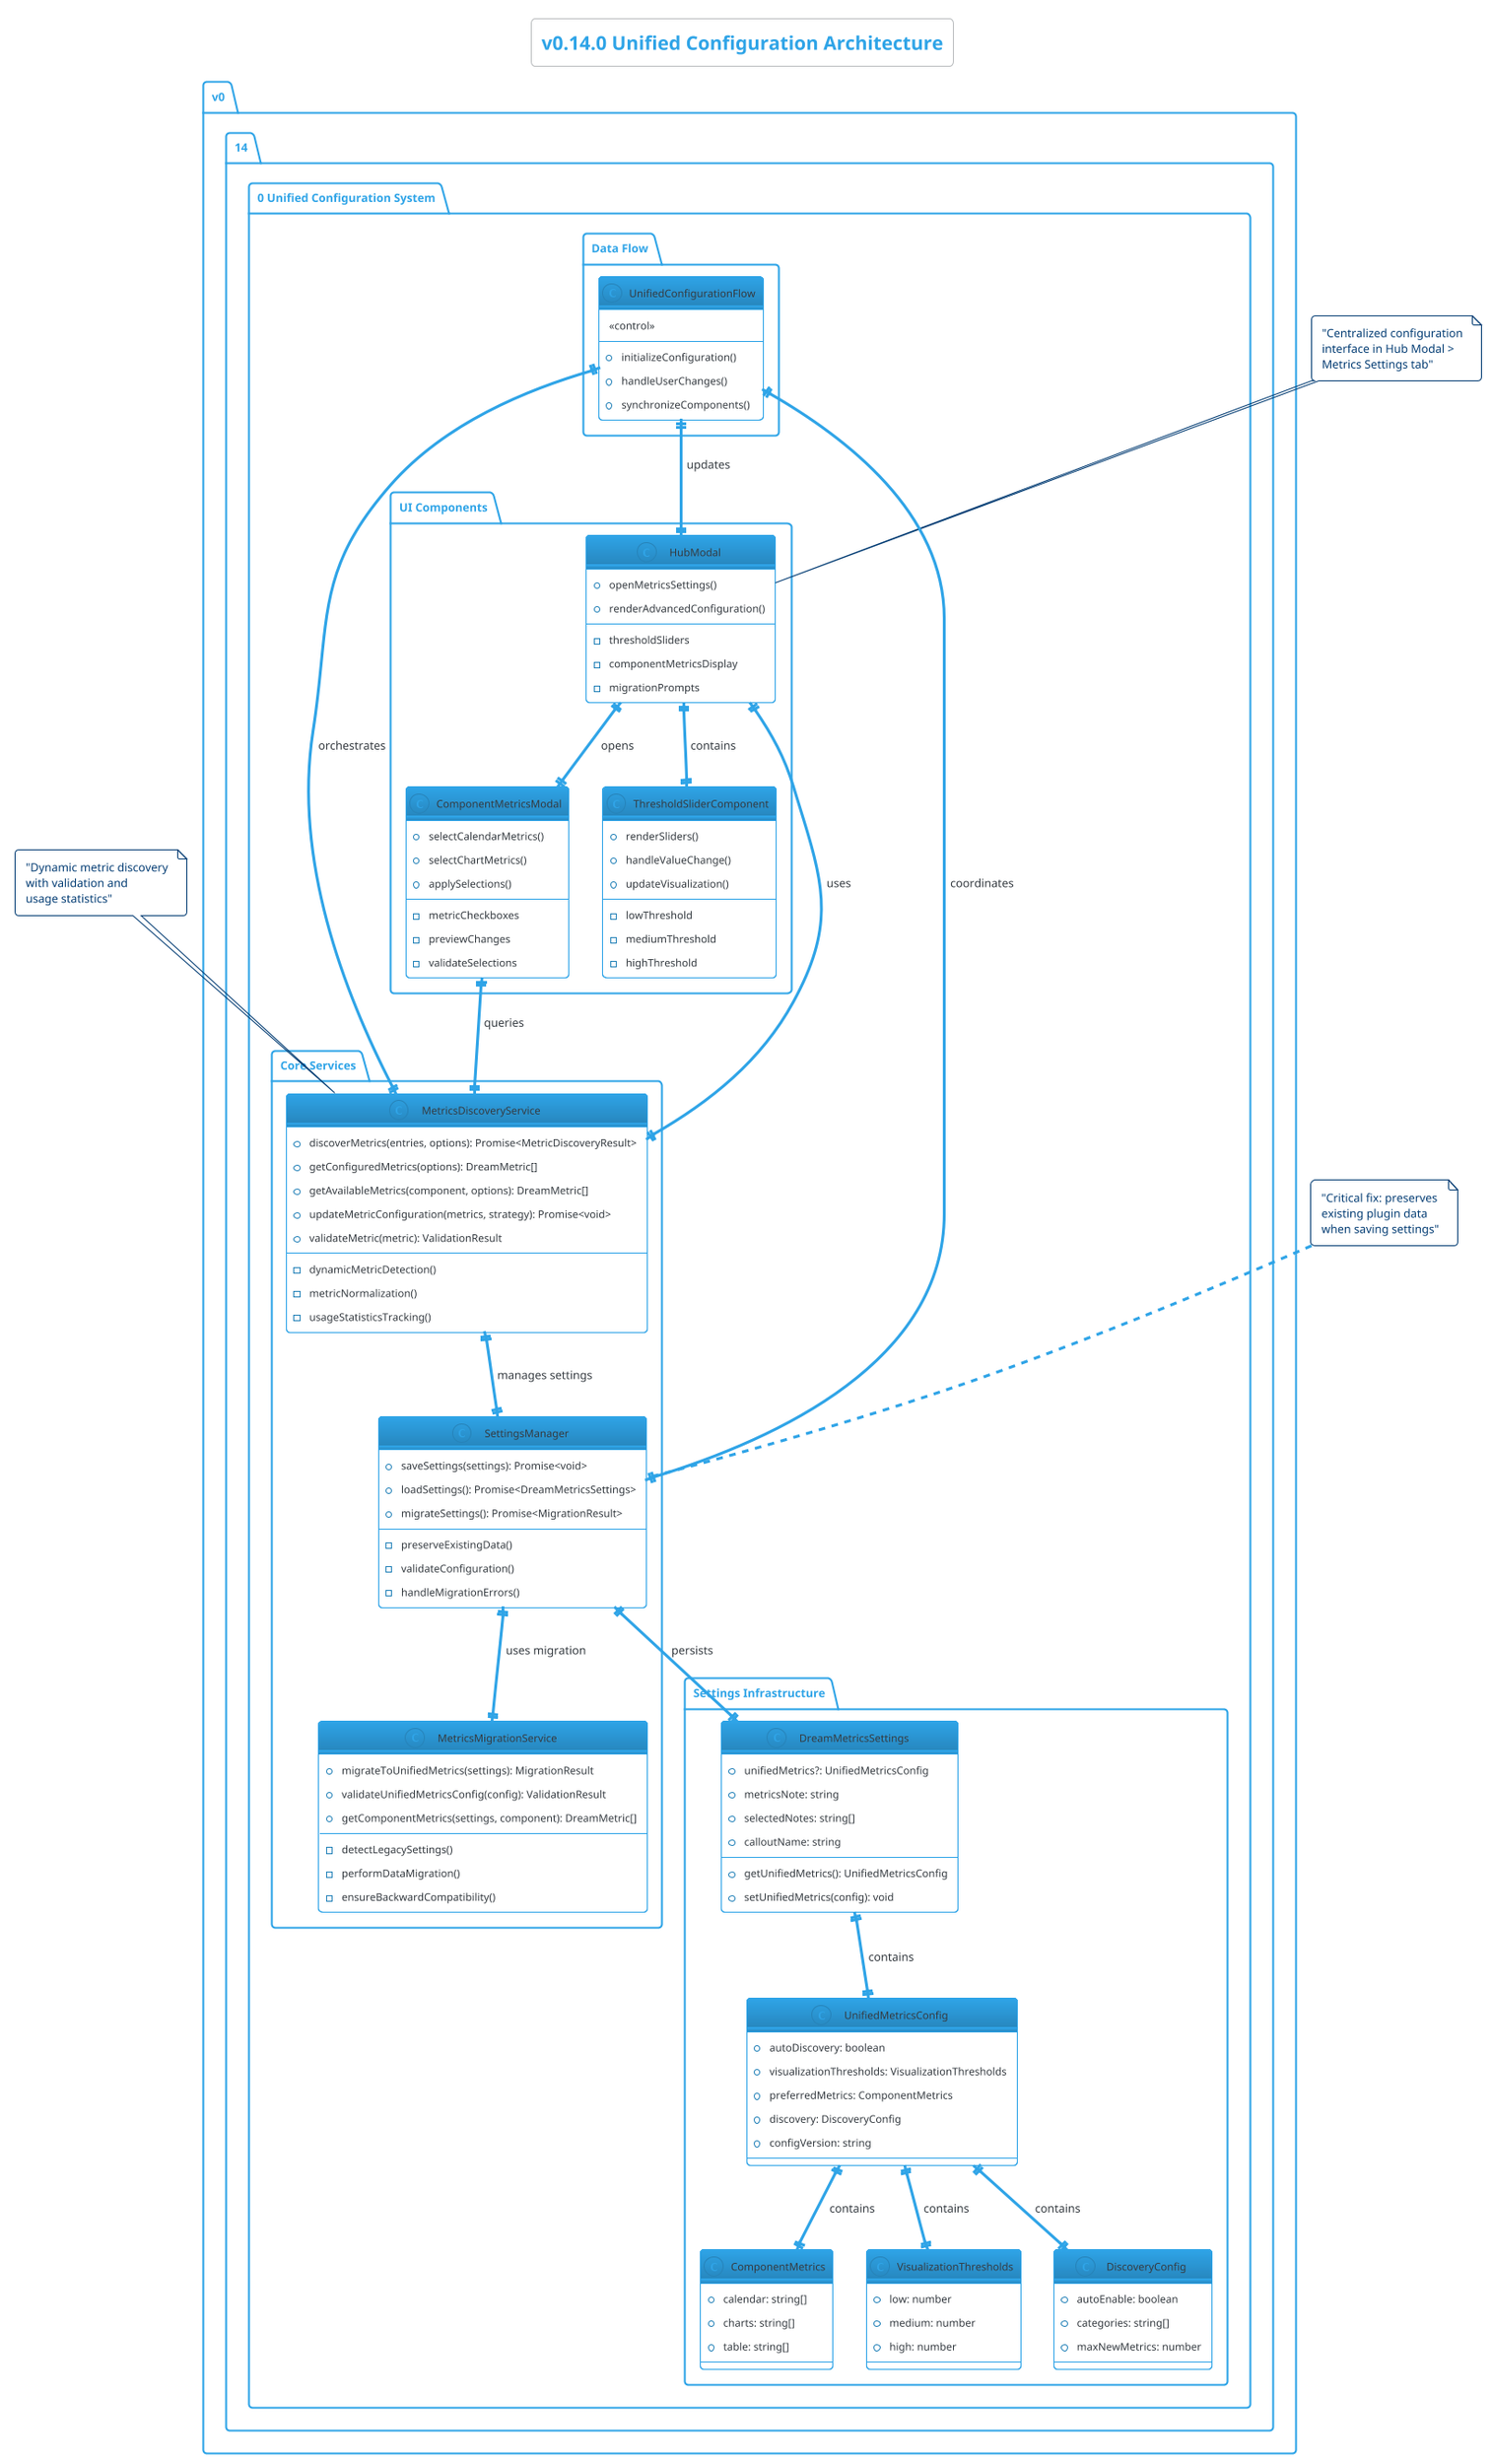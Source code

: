 @startuml Unified Configuration Architecture

'******************************************************************************
' v0.14.0 Unified Configuration Architecture
' Shows the comprehensive unified configuration system that consolidates
' all metrics visualization settings into a cohesive, centralized architecture
'******************************************************************************

!theme cerulean-outline
skinparam backgroundColor white

title "v0.14.0 Unified Configuration Architecture"

package "v0.14.0 Unified Configuration System" {
    
    package "Core Services" {
        class MetricsDiscoveryService {
            +discoverMetrics(entries, options): Promise<MetricDiscoveryResult>
            +getConfiguredMetrics(options): DreamMetric[]
            +getAvailableMetrics(component, options): DreamMetric[]
            +updateMetricConfiguration(metrics, strategy): Promise<void>
            +validateMetric(metric): ValidationResult
            --
            -dynamicMetricDetection()
            -metricNormalization()
            -usageStatisticsTracking()
        }
        
        class SettingsManager {
            +saveSettings(settings): Promise<void>
            +loadSettings(): Promise<DreamMetricsSettings>
            +migrateSettings(): Promise<MigrationResult>
            --
            -preserveExistingData()
            -validateConfiguration()
            -handleMigrationErrors()
        }
        
        class MetricsMigrationService {
            +migrateToUnifiedMetrics(settings): MigrationResult
            +validateUnifiedMetricsConfig(config): ValidationResult
            +getComponentMetrics(settings, component): DreamMetric[]
            --
            -detectLegacySettings()
            -performDataMigration()
            -ensureBackwardCompatibility()
        }
    }
    
    package "Settings Infrastructure" {
        class DreamMetricsSettings {
            +unifiedMetrics?: UnifiedMetricsConfig
            +metricsNote: string
            +selectedNotes: string[]
            +calloutName: string
            --
            +getUnifiedMetrics(): UnifiedMetricsConfig
            +setUnifiedMetrics(config): void
        }
        
        class UnifiedMetricsConfig {
            +autoDiscovery: boolean
            +visualizationThresholds: VisualizationThresholds
            +preferredMetrics: ComponentMetrics
            +discovery: DiscoveryConfig
            +configVersion: string
        }
        
        class ComponentMetrics {
            +calendar: string[]
            +charts: string[]
            +table: string[]
        }
        
        class VisualizationThresholds {
            +low: number
            +medium: number
            +high: number
        }
        
        class DiscoveryConfig {
            +autoEnable: boolean
            +categories: string[]
            +maxNewMetrics: number
        }
    }
    
    package "UI Components" {
        class HubModal {
            +openMetricsSettings()
            +renderAdvancedConfiguration()
            --
            -thresholdSliders
            -componentMetricsDisplay
            -migrationPrompts
        }
        
        class ComponentMetricsModal {
            +selectCalendarMetrics()
            +selectChartMetrics()
            +applySelections()
            --
            -metricCheckboxes
            -previewChanges
            -validateSelections
        }
        
        class ThresholdSliderComponent {
            +renderSliders()
            +handleValueChange()
            +updateVisualization()
            --
            -lowThreshold
            -mediumThreshold
            -highThreshold
        }
    }
    
    package "Data Flow" {
        class UnifiedConfigurationFlow {
            <<control>>
            +initializeConfiguration()
            +handleUserChanges()
            +synchronizeComponents()
        }
    }
}

' Relationships
MetricsDiscoveryService ||--|| SettingsManager : manages settings
SettingsManager ||--|| MetricsMigrationService : uses migration
SettingsManager ||--|| DreamMetricsSettings : persists
DreamMetricsSettings ||--|| UnifiedMetricsConfig : contains
UnifiedMetricsConfig ||--|| ComponentMetrics : contains
UnifiedMetricsConfig ||--|| VisualizationThresholds : contains
UnifiedMetricsConfig ||--|| DiscoveryConfig : contains

HubModal ||--|| ComponentMetricsModal : opens
HubModal ||--|| ThresholdSliderComponent : contains
HubModal ||--|| MetricsDiscoveryService : uses
ComponentMetricsModal ||--|| MetricsDiscoveryService : queries

UnifiedConfigurationFlow ||--|| MetricsDiscoveryService : orchestrates
UnifiedConfigurationFlow ||--|| SettingsManager : coordinates
UnifiedConfigurationFlow ||--|| HubModal : updates

note top of MetricsDiscoveryService : "Dynamic metric discovery\nwith validation and\nusage statistics"

note top of SettingsManager : "Critical fix: preserves\nexisting plugin data\nwhen saving settings"

note top of HubModal : "Centralized configuration\ninterface in Hub Modal >\nMetrics Settings tab"

@enduml 